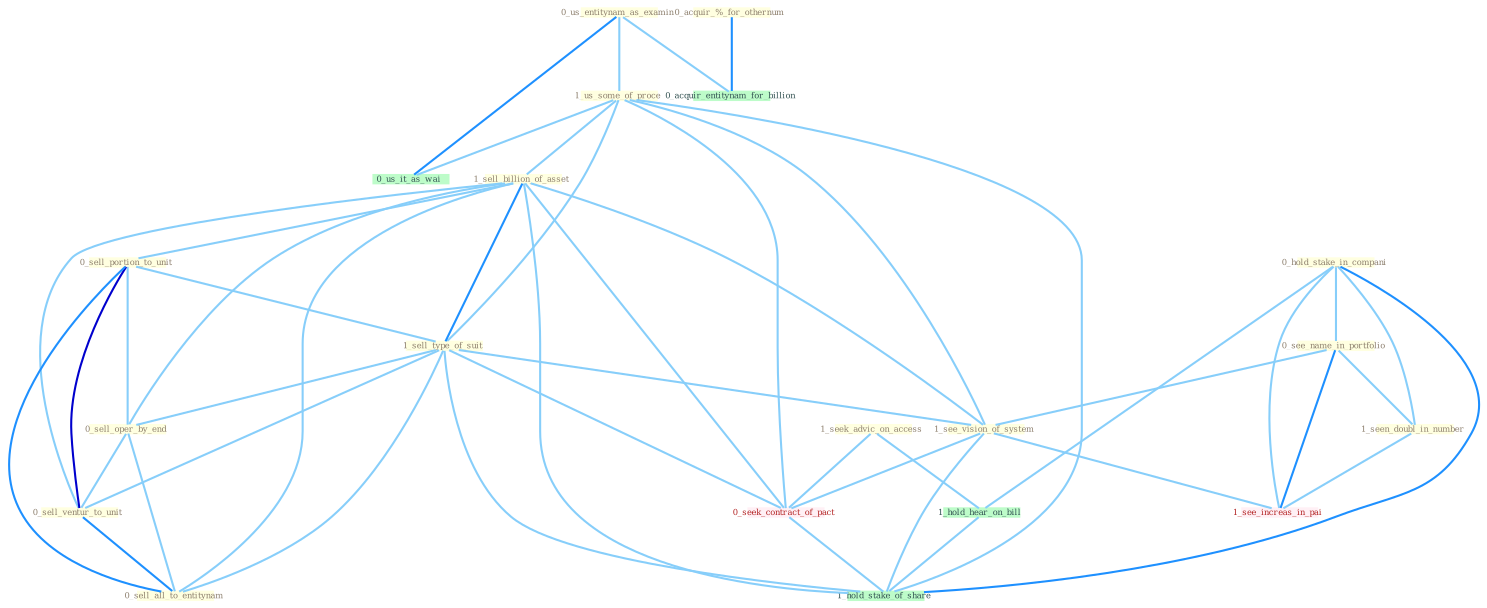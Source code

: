 Graph G{ 
    node
    [shape=polygon,style=filled,width=.5,height=.06,color="#BDFCC9",fixedsize=true,fontsize=4,
    fontcolor="#2f4f4f"];
    {node
    [color="#ffffe0", fontcolor="#8b7d6b"] "0_hold_stake_in_compani " "0_us_entitynam_as_examin " "1_seek_advic_on_access " "1_us_some_of_proce " "1_sell_billion_of_asset " "0_see_name_in_portfolio " "0_sell_portion_to_unit " "1_sell_type_of_suit " "0_acquir_%_for_othernum " "0_sell_oper_by_end " "1_see_vision_of_system " "0_sell_ventur_to_unit " "1_seen_doubl_in_number " "0_sell_all_to_entitynam "}
{node [color="#fff0f5", fontcolor="#b22222"] "0_seek_contract_of_pact " "1_see_increas_in_pai "}
edge [color="#B0E2FF"];

	"0_hold_stake_in_compani " -- "0_see_name_in_portfolio " [w="1", color="#87cefa" ];
	"0_hold_stake_in_compani " -- "1_seen_doubl_in_number " [w="1", color="#87cefa" ];
	"0_hold_stake_in_compani " -- "1_see_increas_in_pai " [w="1", color="#87cefa" ];
	"0_hold_stake_in_compani " -- "1_hold_hear_on_bill " [w="1", color="#87cefa" ];
	"0_hold_stake_in_compani " -- "1_hold_stake_of_share " [w="2", color="#1e90ff" , len=0.8];
	"0_us_entitynam_as_examin " -- "1_us_some_of_proce " [w="1", color="#87cefa" ];
	"0_us_entitynam_as_examin " -- "0_us_it_as_wai " [w="2", color="#1e90ff" , len=0.8];
	"0_us_entitynam_as_examin " -- "0_acquir_entitynam_for_billion " [w="1", color="#87cefa" ];
	"1_seek_advic_on_access " -- "0_seek_contract_of_pact " [w="1", color="#87cefa" ];
	"1_seek_advic_on_access " -- "1_hold_hear_on_bill " [w="1", color="#87cefa" ];
	"1_us_some_of_proce " -- "1_sell_billion_of_asset " [w="1", color="#87cefa" ];
	"1_us_some_of_proce " -- "1_sell_type_of_suit " [w="1", color="#87cefa" ];
	"1_us_some_of_proce " -- "1_see_vision_of_system " [w="1", color="#87cefa" ];
	"1_us_some_of_proce " -- "0_seek_contract_of_pact " [w="1", color="#87cefa" ];
	"1_us_some_of_proce " -- "0_us_it_as_wai " [w="1", color="#87cefa" ];
	"1_us_some_of_proce " -- "1_hold_stake_of_share " [w="1", color="#87cefa" ];
	"1_sell_billion_of_asset " -- "0_sell_portion_to_unit " [w="1", color="#87cefa" ];
	"1_sell_billion_of_asset " -- "1_sell_type_of_suit " [w="2", color="#1e90ff" , len=0.8];
	"1_sell_billion_of_asset " -- "0_sell_oper_by_end " [w="1", color="#87cefa" ];
	"1_sell_billion_of_asset " -- "1_see_vision_of_system " [w="1", color="#87cefa" ];
	"1_sell_billion_of_asset " -- "0_sell_ventur_to_unit " [w="1", color="#87cefa" ];
	"1_sell_billion_of_asset " -- "0_sell_all_to_entitynam " [w="1", color="#87cefa" ];
	"1_sell_billion_of_asset " -- "0_seek_contract_of_pact " [w="1", color="#87cefa" ];
	"1_sell_billion_of_asset " -- "1_hold_stake_of_share " [w="1", color="#87cefa" ];
	"0_see_name_in_portfolio " -- "1_see_vision_of_system " [w="1", color="#87cefa" ];
	"0_see_name_in_portfolio " -- "1_seen_doubl_in_number " [w="1", color="#87cefa" ];
	"0_see_name_in_portfolio " -- "1_see_increas_in_pai " [w="2", color="#1e90ff" , len=0.8];
	"0_sell_portion_to_unit " -- "1_sell_type_of_suit " [w="1", color="#87cefa" ];
	"0_sell_portion_to_unit " -- "0_sell_oper_by_end " [w="1", color="#87cefa" ];
	"0_sell_portion_to_unit " -- "0_sell_ventur_to_unit " [w="3", color="#0000cd" , len=0.6];
	"0_sell_portion_to_unit " -- "0_sell_all_to_entitynam " [w="2", color="#1e90ff" , len=0.8];
	"1_sell_type_of_suit " -- "0_sell_oper_by_end " [w="1", color="#87cefa" ];
	"1_sell_type_of_suit " -- "1_see_vision_of_system " [w="1", color="#87cefa" ];
	"1_sell_type_of_suit " -- "0_sell_ventur_to_unit " [w="1", color="#87cefa" ];
	"1_sell_type_of_suit " -- "0_sell_all_to_entitynam " [w="1", color="#87cefa" ];
	"1_sell_type_of_suit " -- "0_seek_contract_of_pact " [w="1", color="#87cefa" ];
	"1_sell_type_of_suit " -- "1_hold_stake_of_share " [w="1", color="#87cefa" ];
	"0_acquir_%_for_othernum " -- "0_acquir_entitynam_for_billion " [w="2", color="#1e90ff" , len=0.8];
	"0_sell_oper_by_end " -- "0_sell_ventur_to_unit " [w="1", color="#87cefa" ];
	"0_sell_oper_by_end " -- "0_sell_all_to_entitynam " [w="1", color="#87cefa" ];
	"1_see_vision_of_system " -- "0_seek_contract_of_pact " [w="1", color="#87cefa" ];
	"1_see_vision_of_system " -- "1_see_increas_in_pai " [w="1", color="#87cefa" ];
	"1_see_vision_of_system " -- "1_hold_stake_of_share " [w="1", color="#87cefa" ];
	"0_sell_ventur_to_unit " -- "0_sell_all_to_entitynam " [w="2", color="#1e90ff" , len=0.8];
	"1_seen_doubl_in_number " -- "1_see_increas_in_pai " [w="1", color="#87cefa" ];
	"0_seek_contract_of_pact " -- "1_hold_stake_of_share " [w="1", color="#87cefa" ];
	"1_hold_hear_on_bill " -- "1_hold_stake_of_share " [w="1", color="#87cefa" ];
}